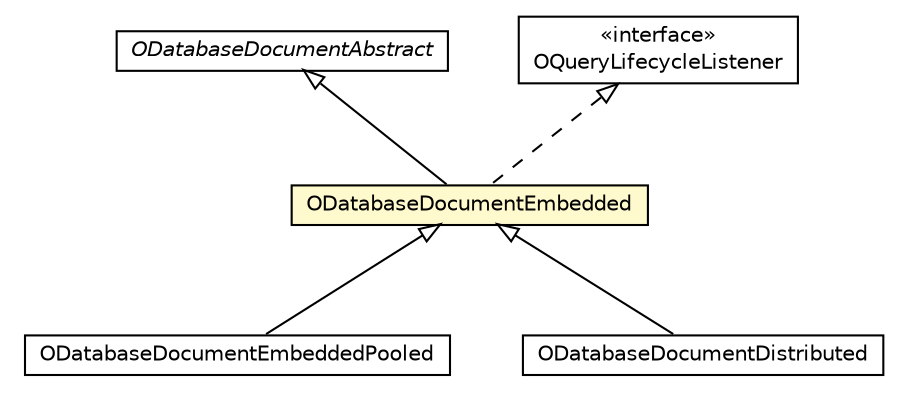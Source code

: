 #!/usr/local/bin/dot
#
# Class diagram 
# Generated by UMLGraph version R5_6-24-gf6e263 (http://www.umlgraph.org/)
#

digraph G {
	edge [fontname="Helvetica",fontsize=10,labelfontname="Helvetica",labelfontsize=10];
	node [fontname="Helvetica",fontsize=10,shape=plaintext];
	nodesep=0.25;
	ranksep=0.5;
	// com.orientechnologies.orient.core.db.ODatabaseDocumentEmbeddedPooled
	c2468264 [label=<<table title="com.orientechnologies.orient.core.db.ODatabaseDocumentEmbeddedPooled" border="0" cellborder="1" cellspacing="0" cellpadding="2" port="p" href="../ODatabaseDocumentEmbeddedPooled.html">
		<tr><td><table border="0" cellspacing="0" cellpadding="1">
<tr><td align="center" balign="center"> ODatabaseDocumentEmbeddedPooled </td></tr>
		</table></td></tr>
		</table>>, URL="../ODatabaseDocumentEmbeddedPooled.html", fontname="Helvetica", fontcolor="black", fontsize=10.0];
	// com.orientechnologies.orient.core.db.document.ODatabaseDocumentAbstract
	c2468340 [label=<<table title="com.orientechnologies.orient.core.db.document.ODatabaseDocumentAbstract" border="0" cellborder="1" cellspacing="0" cellpadding="2" port="p" href="./ODatabaseDocumentAbstract.html">
		<tr><td><table border="0" cellspacing="0" cellpadding="1">
<tr><td align="center" balign="center"><font face="Helvetica-Oblique"> ODatabaseDocumentAbstract </font></td></tr>
		</table></td></tr>
		</table>>, URL="./ODatabaseDocumentAbstract.html", fontname="Helvetica", fontcolor="black", fontsize=10.0];
	// com.orientechnologies.orient.core.db.document.ODatabaseDocumentEmbedded
	c2468345 [label=<<table title="com.orientechnologies.orient.core.db.document.ODatabaseDocumentEmbedded" border="0" cellborder="1" cellspacing="0" cellpadding="2" port="p" bgcolor="lemonChiffon" href="./ODatabaseDocumentEmbedded.html">
		<tr><td><table border="0" cellspacing="0" cellpadding="1">
<tr><td align="center" balign="center"> ODatabaseDocumentEmbedded </td></tr>
		</table></td></tr>
		</table>>, URL="./ODatabaseDocumentEmbedded.html", fontname="Helvetica", fontcolor="black", fontsize=10.0];
	// com.orientechnologies.orient.core.db.document.OQueryLifecycleListener
	c2468349 [label=<<table title="com.orientechnologies.orient.core.db.document.OQueryLifecycleListener" border="0" cellborder="1" cellspacing="0" cellpadding="2" port="p" href="./OQueryLifecycleListener.html">
		<tr><td><table border="0" cellspacing="0" cellpadding="1">
<tr><td align="center" balign="center"> &#171;interface&#187; </td></tr>
<tr><td align="center" balign="center"> OQueryLifecycleListener </td></tr>
		</table></td></tr>
		</table>>, URL="./OQueryLifecycleListener.html", fontname="Helvetica", fontcolor="black", fontsize=10.0];
	// com.orientechnologies.orient.server.distributed.impl.ODatabaseDocumentDistributed
	c2470450 [label=<<table title="com.orientechnologies.orient.server.distributed.impl.ODatabaseDocumentDistributed" border="0" cellborder="1" cellspacing="0" cellpadding="2" port="p" href="../../../server/distributed/impl/ODatabaseDocumentDistributed.html">
		<tr><td><table border="0" cellspacing="0" cellpadding="1">
<tr><td align="center" balign="center"> ODatabaseDocumentDistributed </td></tr>
		</table></td></tr>
		</table>>, URL="../../../server/distributed/impl/ODatabaseDocumentDistributed.html", fontname="Helvetica", fontcolor="black", fontsize=10.0];
	//com.orientechnologies.orient.core.db.ODatabaseDocumentEmbeddedPooled extends com.orientechnologies.orient.core.db.document.ODatabaseDocumentEmbedded
	c2468345:p -> c2468264:p [dir=back,arrowtail=empty];
	//com.orientechnologies.orient.core.db.document.ODatabaseDocumentEmbedded extends com.orientechnologies.orient.core.db.document.ODatabaseDocumentAbstract
	c2468340:p -> c2468345:p [dir=back,arrowtail=empty];
	//com.orientechnologies.orient.core.db.document.ODatabaseDocumentEmbedded implements com.orientechnologies.orient.core.db.document.OQueryLifecycleListener
	c2468349:p -> c2468345:p [dir=back,arrowtail=empty,style=dashed];
	//com.orientechnologies.orient.server.distributed.impl.ODatabaseDocumentDistributed extends com.orientechnologies.orient.core.db.document.ODatabaseDocumentEmbedded
	c2468345:p -> c2470450:p [dir=back,arrowtail=empty];
}


